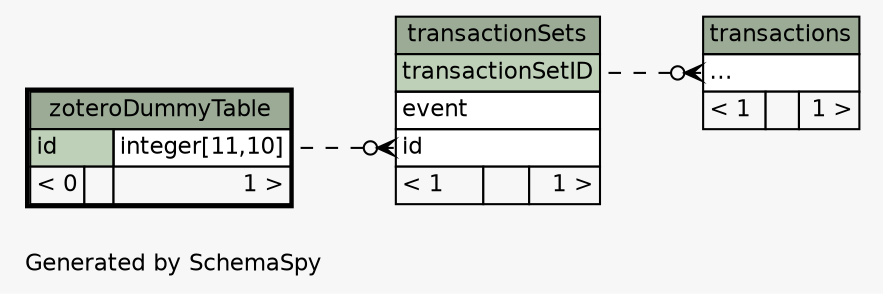 // dot 2.34.0 on Linux 3.11.6-1-ARCH
// SchemaSpy rev 590
digraph "impliedTwoDegreesRelationshipsDiagram" {
  graph [
    rankdir="RL"
    bgcolor="#f7f7f7"
    label="\nGenerated by SchemaSpy"
    labeljust="l"
    nodesep="0.18"
    ranksep="0.46"
    fontname="Helvetica"
    fontsize="11"
  ];
  node [
    fontname="Helvetica"
    fontsize="11"
    shape="plaintext"
  ];
  edge [
    arrowsize="0.8"
  ];
  "transactions":"elipses":w -> "transactionSets":"transactionSetID":e [arrowhead=none dir=back arrowtail=crowodot style=dashed];
  "transactionSets":"id":w -> "zoteroDummyTable":"id.type":e [arrowhead=none dir=back arrowtail=crowodot style=dashed];
  "transactions" [
    label=<
    <TABLE BORDER="0" CELLBORDER="1" CELLSPACING="0" BGCOLOR="#ffffff">
      <TR><TD COLSPAN="3" BGCOLOR="#9bab96" ALIGN="CENTER">transactions</TD></TR>
      <TR><TD PORT="elipses" COLSPAN="3" ALIGN="LEFT">...</TD></TR>
      <TR><TD ALIGN="LEFT" BGCOLOR="#f7f7f7">&lt; 1</TD><TD ALIGN="RIGHT" BGCOLOR="#f7f7f7">  </TD><TD ALIGN="RIGHT" BGCOLOR="#f7f7f7">1 &gt;</TD></TR>
    </TABLE>>
    URL="transactions.html"
    tooltip="transactions"
  ];
  "transactionSets" [
    label=<
    <TABLE BORDER="0" CELLBORDER="1" CELLSPACING="0" BGCOLOR="#ffffff">
      <TR><TD COLSPAN="3" BGCOLOR="#9bab96" ALIGN="CENTER">transactionSets</TD></TR>
      <TR><TD PORT="transactionSetID" COLSPAN="3" BGCOLOR="#bed1b8" ALIGN="LEFT">transactionSetID</TD></TR>
      <TR><TD PORT="event" COLSPAN="3" ALIGN="LEFT">event</TD></TR>
      <TR><TD PORT="id" COLSPAN="3" ALIGN="LEFT">id</TD></TR>
      <TR><TD ALIGN="LEFT" BGCOLOR="#f7f7f7">&lt; 1</TD><TD ALIGN="RIGHT" BGCOLOR="#f7f7f7">  </TD><TD ALIGN="RIGHT" BGCOLOR="#f7f7f7">1 &gt;</TD></TR>
    </TABLE>>
    URL="transactionSets.html"
    tooltip="transactionSets"
  ];
  "zoteroDummyTable" [
    label=<
    <TABLE BORDER="2" CELLBORDER="1" CELLSPACING="0" BGCOLOR="#ffffff">
      <TR><TD COLSPAN="3" BGCOLOR="#9bab96" ALIGN="CENTER">zoteroDummyTable</TD></TR>
      <TR><TD PORT="id" COLSPAN="2" BGCOLOR="#bed1b8" ALIGN="LEFT">id</TD><TD PORT="id.type" ALIGN="LEFT">integer[11,10]</TD></TR>
      <TR><TD ALIGN="LEFT" BGCOLOR="#f7f7f7">&lt; 0</TD><TD ALIGN="RIGHT" BGCOLOR="#f7f7f7">  </TD><TD ALIGN="RIGHT" BGCOLOR="#f7f7f7">1 &gt;</TD></TR>
    </TABLE>>
    URL="zoteroDummyTable.html"
    tooltip="zoteroDummyTable"
  ];
}
